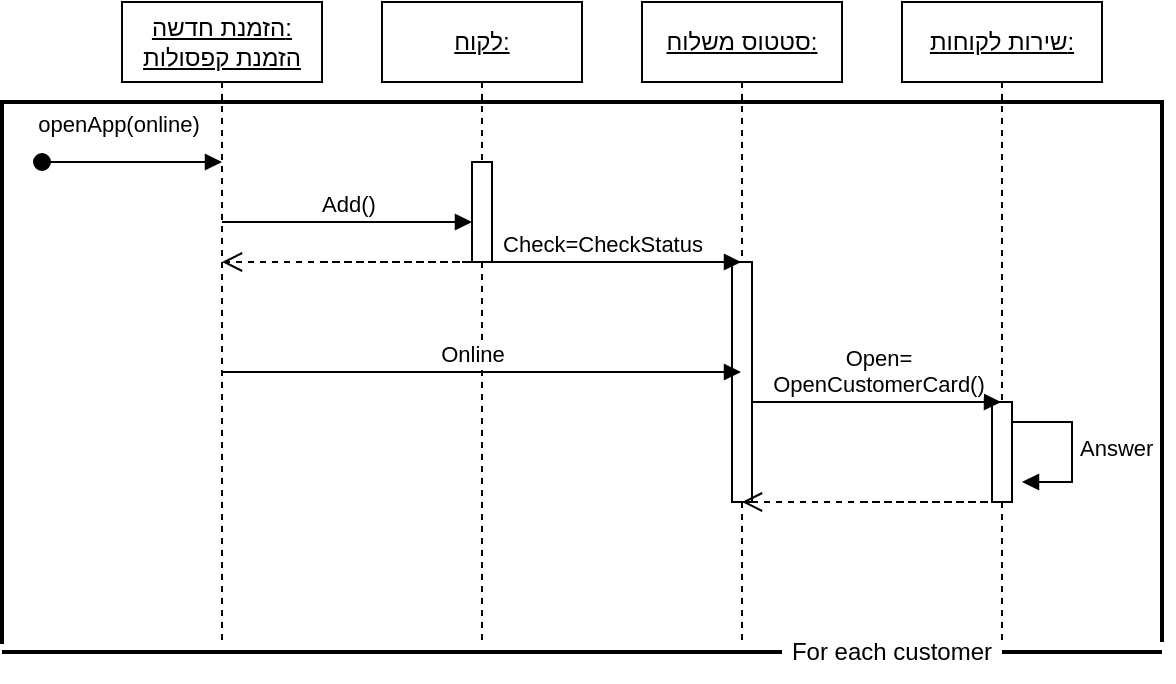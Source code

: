 <mxfile version="24.0.1" type="device">
  <diagram name="Page-1" id="2YBvvXClWsGukQMizWep">
    <mxGraphModel dx="1457" dy="323" grid="1" gridSize="10" guides="1" tooltips="1" connect="1" arrows="1" fold="1" page="1" pageScale="1" pageWidth="850" pageHeight="1100" math="0" shadow="0">
      <root>
        <mxCell id="0" />
        <mxCell id="1" parent="0" />
        <mxCell id="aM9ryv3xv72pqoxQDRHE-1" value="&lt;u&gt;הזמנת חדשה:&lt;/u&gt;&lt;div&gt;&lt;u&gt;הזמנת קפסולות&lt;/u&gt;&lt;/div&gt;" style="shape=umlLifeline;perimeter=lifelinePerimeter;whiteSpace=wrap;html=1;container=0;dropTarget=0;collapsible=0;recursiveResize=0;outlineConnect=0;portConstraint=eastwest;newEdgeStyle={&quot;edgeStyle&quot;:&quot;elbowEdgeStyle&quot;,&quot;elbow&quot;:&quot;vertical&quot;,&quot;curved&quot;:0,&quot;rounded&quot;:0};" parent="1" vertex="1">
          <mxGeometry x="40" y="40" width="100" height="320" as="geometry" />
        </mxCell>
        <mxCell id="aM9ryv3xv72pqoxQDRHE-5" value="&lt;u&gt;לקוח:&lt;/u&gt;" style="shape=umlLifeline;perimeter=lifelinePerimeter;whiteSpace=wrap;html=1;container=0;dropTarget=0;collapsible=0;recursiveResize=0;outlineConnect=0;portConstraint=eastwest;newEdgeStyle={&quot;edgeStyle&quot;:&quot;elbowEdgeStyle&quot;,&quot;elbow&quot;:&quot;vertical&quot;,&quot;curved&quot;:0,&quot;rounded&quot;:0};" parent="1" vertex="1">
          <mxGeometry x="170" y="40" width="100" height="320" as="geometry" />
        </mxCell>
        <mxCell id="aM9ryv3xv72pqoxQDRHE-6" value="" style="html=1;points=[];perimeter=orthogonalPerimeter;outlineConnect=0;targetShapes=umlLifeline;portConstraint=eastwest;newEdgeStyle={&quot;edgeStyle&quot;:&quot;elbowEdgeStyle&quot;,&quot;elbow&quot;:&quot;vertical&quot;,&quot;curved&quot;:0,&quot;rounded&quot;:0};" parent="aM9ryv3xv72pqoxQDRHE-5" vertex="1">
          <mxGeometry x="45" y="80" width="10" height="50" as="geometry" />
        </mxCell>
        <mxCell id="aM9ryv3xv72pqoxQDRHE-7" value="Add()" style="html=1;verticalAlign=bottom;endArrow=block;edgeStyle=elbowEdgeStyle;elbow=vertical;curved=0;rounded=0;" parent="1" source="aM9ryv3xv72pqoxQDRHE-1" edge="1">
          <mxGeometry relative="1" as="geometry">
            <mxPoint x="95" y="150" as="sourcePoint" />
            <Array as="points">
              <mxPoint x="180" y="150" />
            </Array>
            <mxPoint x="215" y="150" as="targetPoint" />
            <mxPoint as="offset" />
          </mxGeometry>
        </mxCell>
        <mxCell id="aM9ryv3xv72pqoxQDRHE-10" value="" style="html=1;verticalAlign=bottom;endArrow=open;dashed=1;endSize=8;edgeStyle=elbowEdgeStyle;elbow=vertical;curved=0;rounded=0;" parent="1" target="aM9ryv3xv72pqoxQDRHE-1" edge="1">
          <mxGeometry y="-90" relative="1" as="geometry">
            <mxPoint x="100" y="170" as="targetPoint" />
            <Array as="points">
              <mxPoint x="210" y="170" />
            </Array>
            <mxPoint x="140" y="170" as="sourcePoint" />
            <mxPoint as="offset" />
          </mxGeometry>
        </mxCell>
        <mxCell id="Up6UYcHI0YZ9QEzMTvt--1" value="" style="shape=partialRectangle;whiteSpace=wrap;html=1;bottom=0;right=0;fillColor=none;strokeWidth=2;" vertex="1" parent="1">
          <mxGeometry x="-20" y="90" width="580" height="270" as="geometry" />
        </mxCell>
        <mxCell id="Up6UYcHI0YZ9QEzMTvt--3" value="" style="line;strokeWidth=2;html=1;direction=south;" vertex="1" parent="1">
          <mxGeometry x="555" y="90" width="10" height="270" as="geometry" />
        </mxCell>
        <mxCell id="Up6UYcHI0YZ9QEzMTvt--4" value="&lt;u&gt;סטטוס משלוח:&lt;/u&gt;" style="shape=umlLifeline;perimeter=lifelinePerimeter;whiteSpace=wrap;html=1;container=0;dropTarget=0;collapsible=0;recursiveResize=0;outlineConnect=0;portConstraint=eastwest;newEdgeStyle={&quot;edgeStyle&quot;:&quot;elbowEdgeStyle&quot;,&quot;elbow&quot;:&quot;vertical&quot;,&quot;curved&quot;:0,&quot;rounded&quot;:0};" vertex="1" parent="1">
          <mxGeometry x="300" y="40" width="100" height="320" as="geometry" />
        </mxCell>
        <mxCell id="Up6UYcHI0YZ9QEzMTvt--5" value="" style="html=1;points=[];perimeter=orthogonalPerimeter;outlineConnect=0;targetShapes=umlLifeline;portConstraint=eastwest;newEdgeStyle={&quot;edgeStyle&quot;:&quot;elbowEdgeStyle&quot;,&quot;elbow&quot;:&quot;vertical&quot;,&quot;curved&quot;:0,&quot;rounded&quot;:0};" vertex="1" parent="Up6UYcHI0YZ9QEzMTvt--4">
          <mxGeometry x="45" y="130" width="10" height="120" as="geometry" />
        </mxCell>
        <mxCell id="Up6UYcHI0YZ9QEzMTvt--6" value="&lt;u&gt;שירות לקוחות:&lt;/u&gt;" style="shape=umlLifeline;perimeter=lifelinePerimeter;whiteSpace=wrap;html=1;container=0;dropTarget=0;collapsible=0;recursiveResize=0;outlineConnect=0;portConstraint=eastwest;newEdgeStyle={&quot;edgeStyle&quot;:&quot;elbowEdgeStyle&quot;,&quot;elbow&quot;:&quot;vertical&quot;,&quot;curved&quot;:0,&quot;rounded&quot;:0};" vertex="1" parent="1">
          <mxGeometry x="430" y="40" width="100" height="320" as="geometry" />
        </mxCell>
        <mxCell id="Up6UYcHI0YZ9QEzMTvt--7" value="" style="html=1;points=[];perimeter=orthogonalPerimeter;outlineConnect=0;targetShapes=umlLifeline;portConstraint=eastwest;newEdgeStyle={&quot;edgeStyle&quot;:&quot;elbowEdgeStyle&quot;,&quot;elbow&quot;:&quot;vertical&quot;,&quot;curved&quot;:0,&quot;rounded&quot;:0};" vertex="1" parent="Up6UYcHI0YZ9QEzMTvt--6">
          <mxGeometry x="45" y="200" width="10" height="50" as="geometry" />
        </mxCell>
        <mxCell id="Up6UYcHI0YZ9QEzMTvt--15" value="Answer" style="html=1;align=left;spacingLeft=2;endArrow=block;rounded=0;edgeStyle=orthogonalEdgeStyle;curved=0;rounded=0;" edge="1" parent="Up6UYcHI0YZ9QEzMTvt--6">
          <mxGeometry relative="1" as="geometry">
            <mxPoint x="55" y="210" as="sourcePoint" />
            <Array as="points">
              <mxPoint x="85" y="240" />
            </Array>
            <mxPoint x="60" y="240" as="targetPoint" />
          </mxGeometry>
        </mxCell>
        <mxCell id="aM9ryv3xv72pqoxQDRHE-3" value="openApp(online)" style="html=1;verticalAlign=bottom;startArrow=oval;endArrow=block;startSize=8;edgeStyle=elbowEdgeStyle;elbow=vertical;curved=0;rounded=0;" parent="1" edge="1">
          <mxGeometry x="-0.159" y="10" relative="1" as="geometry">
            <mxPoint y="120" as="sourcePoint" />
            <mxPoint x="90" y="120" as="targetPoint" />
            <mxPoint as="offset" />
          </mxGeometry>
        </mxCell>
        <mxCell id="Up6UYcHI0YZ9QEzMTvt--11" value="Check=CheckStatus" style="html=1;verticalAlign=bottom;endArrow=block;edgeStyle=elbowEdgeStyle;elbow=vertical;curved=0;rounded=0;" edge="1" parent="1" target="Up6UYcHI0YZ9QEzMTvt--4">
          <mxGeometry x="0.004" relative="1" as="geometry">
            <mxPoint x="210" y="170" as="sourcePoint" />
            <Array as="points">
              <mxPoint x="295" y="170" />
            </Array>
            <mxPoint x="330" y="170" as="targetPoint" />
            <mxPoint as="offset" />
          </mxGeometry>
        </mxCell>
        <mxCell id="Up6UYcHI0YZ9QEzMTvt--12" value="Online" style="html=1;verticalAlign=bottom;endArrow=block;edgeStyle=elbowEdgeStyle;elbow=vertical;curved=0;rounded=0;" edge="1" parent="1" target="Up6UYcHI0YZ9QEzMTvt--4">
          <mxGeometry relative="1" as="geometry">
            <mxPoint x="100.25" y="225" as="sourcePoint" />
            <Array as="points">
              <mxPoint x="90" y="225" />
            </Array>
            <mxPoint x="270" y="224.58" as="targetPoint" />
            <mxPoint as="offset" />
          </mxGeometry>
        </mxCell>
        <mxCell id="Up6UYcHI0YZ9QEzMTvt--13" value="Open=&lt;div&gt;OpenCustomerCard()&lt;/div&gt;" style="html=1;verticalAlign=bottom;endArrow=block;edgeStyle=elbowEdgeStyle;elbow=vertical;curved=0;rounded=0;" edge="1" parent="1" source="Up6UYcHI0YZ9QEzMTvt--5" target="Up6UYcHI0YZ9QEzMTvt--6">
          <mxGeometry relative="1" as="geometry">
            <mxPoint x="360" y="240" as="sourcePoint" />
            <Array as="points">
              <mxPoint x="360" y="240" />
            </Array>
            <mxPoint x="400" y="239.58" as="targetPoint" />
            <mxPoint as="offset" />
          </mxGeometry>
        </mxCell>
        <mxCell id="Up6UYcHI0YZ9QEzMTvt--18" value="" style="html=1;verticalAlign=bottom;endArrow=open;dashed=1;endSize=8;edgeStyle=elbowEdgeStyle;elbow=vertical;curved=0;rounded=0;" edge="1" parent="1" target="Up6UYcHI0YZ9QEzMTvt--4">
          <mxGeometry y="-90" relative="1" as="geometry">
            <mxPoint x="370" y="290" as="targetPoint" />
            <Array as="points">
              <mxPoint x="480" y="290" />
            </Array>
            <mxPoint x="410" y="290" as="sourcePoint" />
            <mxPoint as="offset" />
          </mxGeometry>
        </mxCell>
        <mxCell id="Up6UYcHI0YZ9QEzMTvt--20" value="" style="line;strokeWidth=2;html=1;direction=west;" vertex="1" parent="1">
          <mxGeometry x="-20" y="360" width="390" height="10" as="geometry" />
        </mxCell>
        <mxCell id="Up6UYcHI0YZ9QEzMTvt--22" value="" style="line;strokeWidth=2;html=1;direction=west;" vertex="1" parent="1">
          <mxGeometry x="480" y="360" width="80" height="10" as="geometry" />
        </mxCell>
        <mxCell id="Up6UYcHI0YZ9QEzMTvt--24" value="For each customer" style="text;html=1;align=center;verticalAlign=middle;whiteSpace=wrap;rounded=0;" vertex="1" parent="1">
          <mxGeometry x="370" y="350" width="110" height="30" as="geometry" />
        </mxCell>
      </root>
    </mxGraphModel>
  </diagram>
</mxfile>

